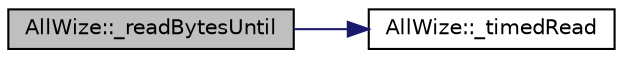 digraph "AllWize::_readBytesUntil"
{
 // LATEX_PDF_SIZE
  edge [fontname="Helvetica",fontsize="10",labelfontname="Helvetica",labelfontsize="10"];
  node [fontname="Helvetica",fontsize="10",shape=record];
  rankdir="LR";
  Node1 [label="AllWize::_readBytesUntil",height=0.2,width=0.4,color="black", fillcolor="grey75", style="filled", fontcolor="black",tooltip="Reads the stream buffer up to a certain char or times out."];
  Node1 -> Node2 [color="midnightblue",fontsize="10",style="solid",fontname="Helvetica"];
  Node2 [label="AllWize::_timedRead",height=0.2,width=0.4,color="black", fillcolor="white", style="filled",URL="$classAllWize.html#ac33ba05cebc3de22babb477922a07eaf",tooltip="Reads a byte from the stream with a timeout."];
}
